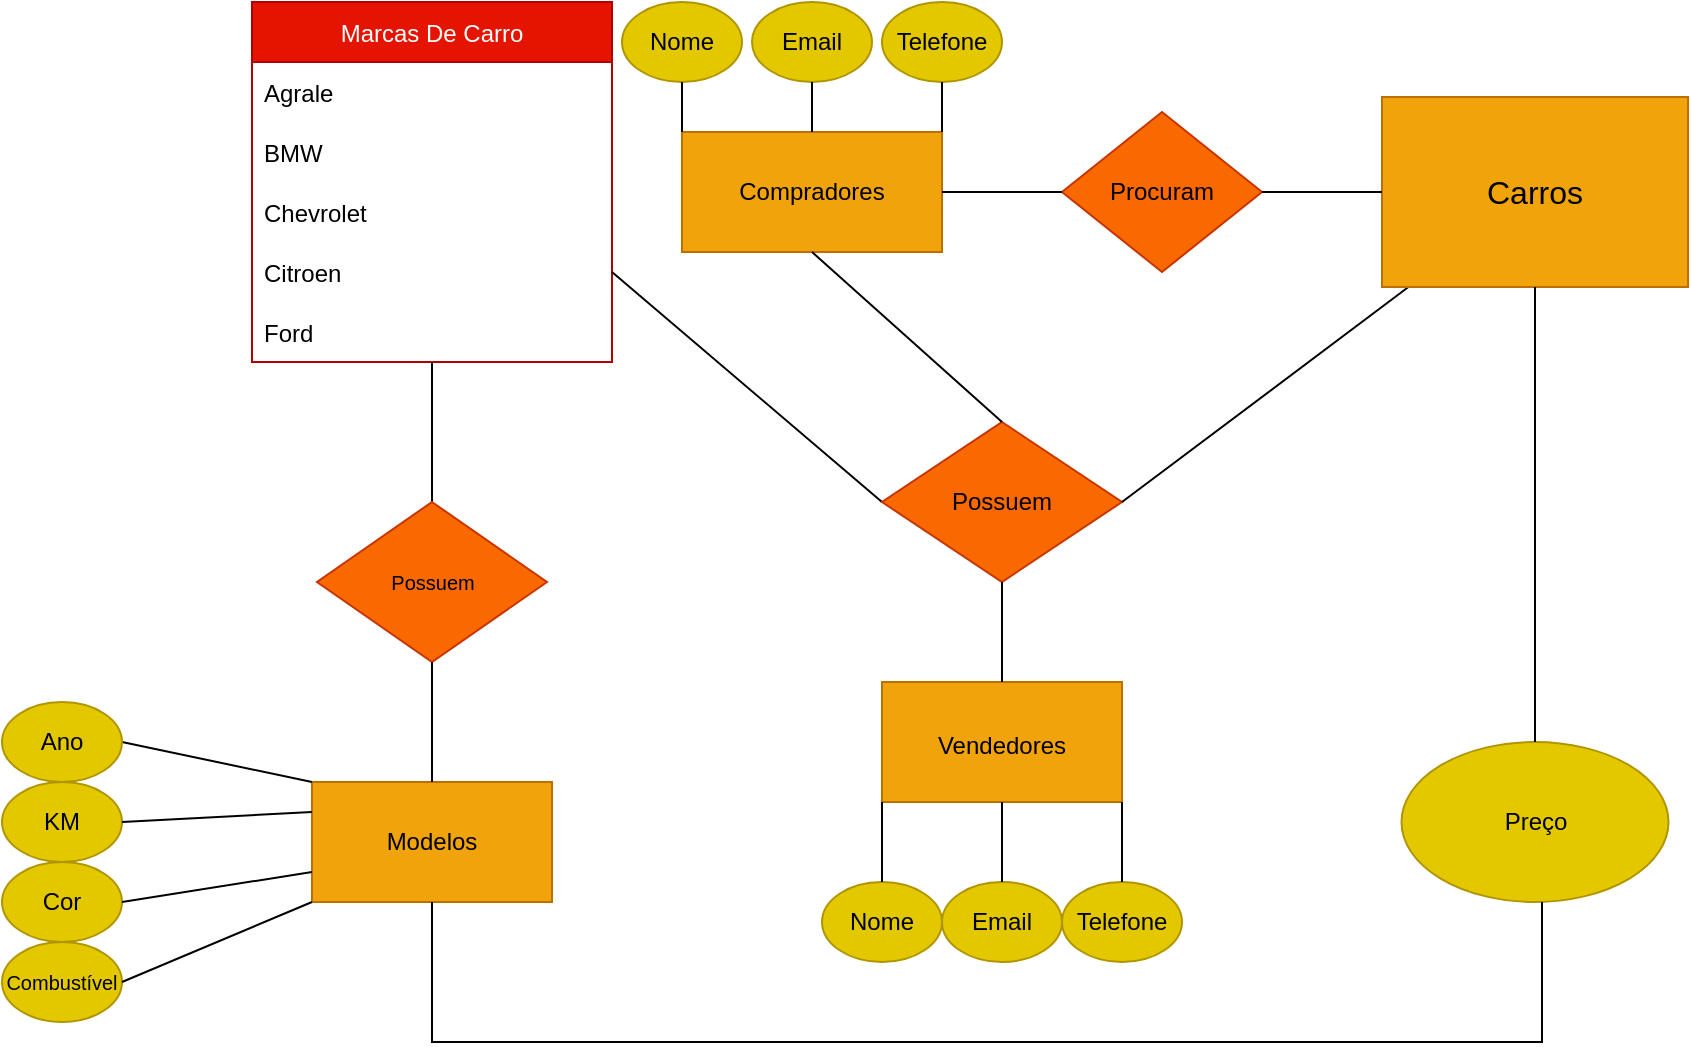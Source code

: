 <mxfile version="17.1.3" type="github">
  <diagram id="MQqg0SwvJMVmJNQTPo3I" name="Page-1">
    <mxGraphModel dx="920" dy="816" grid="1" gridSize="10" guides="1" tooltips="1" connect="1" arrows="1" fold="1" page="1" pageScale="1" pageWidth="827" pageHeight="1169" math="0" shadow="0">
      <root>
        <mxCell id="0" />
        <mxCell id="1" parent="0" />
        <mxCell id="GQu8pzrChekPHRyavr2V-2" value="Marcas De Carro" style="swimlane;fontStyle=0;childLayout=stackLayout;horizontal=1;startSize=30;horizontalStack=0;resizeParent=1;resizeParentMax=0;resizeLast=0;collapsible=1;marginBottom=0;fillColor=#e51400;fontColor=#ffffff;strokeColor=#B20000;" vertex="1" parent="1">
          <mxGeometry x="145" y="60" width="180" height="180" as="geometry" />
        </mxCell>
        <mxCell id="GQu8pzrChekPHRyavr2V-3" value="Agrale" style="text;align=left;verticalAlign=middle;spacingLeft=4;spacingRight=4;overflow=hidden;points=[[0,0.5],[1,0.5]];portConstraint=eastwest;rotatable=0;" vertex="1" parent="GQu8pzrChekPHRyavr2V-2">
          <mxGeometry y="30" width="180" height="30" as="geometry" />
        </mxCell>
        <mxCell id="GQu8pzrChekPHRyavr2V-4" value="BMW" style="text;strokeColor=none;fillColor=none;align=left;verticalAlign=middle;spacingLeft=4;spacingRight=4;overflow=hidden;points=[[0,0.5],[1,0.5]];portConstraint=eastwest;rotatable=0;" vertex="1" parent="GQu8pzrChekPHRyavr2V-2">
          <mxGeometry y="60" width="180" height="30" as="geometry" />
        </mxCell>
        <mxCell id="GQu8pzrChekPHRyavr2V-5" value="Chevrolet" style="text;strokeColor=none;fillColor=none;align=left;verticalAlign=middle;spacingLeft=4;spacingRight=4;overflow=hidden;points=[[0,0.5],[1,0.5]];portConstraint=eastwest;rotatable=0;" vertex="1" parent="GQu8pzrChekPHRyavr2V-2">
          <mxGeometry y="90" width="180" height="30" as="geometry" />
        </mxCell>
        <mxCell id="GQu8pzrChekPHRyavr2V-6" value="Citroen" style="text;strokeColor=none;fillColor=none;align=left;verticalAlign=middle;spacingLeft=4;spacingRight=4;overflow=hidden;points=[[0,0.5],[1,0.5]];portConstraint=eastwest;rotatable=0;" vertex="1" parent="GQu8pzrChekPHRyavr2V-2">
          <mxGeometry y="120" width="180" height="30" as="geometry" />
        </mxCell>
        <mxCell id="GQu8pzrChekPHRyavr2V-7" value="Ford" style="text;strokeColor=none;fillColor=none;align=left;verticalAlign=middle;spacingLeft=4;spacingRight=4;overflow=hidden;points=[[0,0.5],[1,0.5]];portConstraint=eastwest;rotatable=0;" vertex="1" parent="GQu8pzrChekPHRyavr2V-2">
          <mxGeometry y="150" width="180" height="30" as="geometry" />
        </mxCell>
        <mxCell id="GQu8pzrChekPHRyavr2V-8" value="" style="endArrow=none;html=1;rounded=0;entryX=0;entryY=0.5;entryDx=0;entryDy=0;exitX=1;exitY=0.5;exitDx=0;exitDy=0;" edge="1" parent="1" source="GQu8pzrChekPHRyavr2V-6" target="GQu8pzrChekPHRyavr2V-9">
          <mxGeometry width="50" height="50" relative="1" as="geometry">
            <mxPoint x="340" y="230" as="sourcePoint" />
            <mxPoint x="510" y="155" as="targetPoint" />
          </mxGeometry>
        </mxCell>
        <mxCell id="GQu8pzrChekPHRyavr2V-9" value="Possuem" style="rhombus;whiteSpace=wrap;html=1;fillColor=#fa6800;fontColor=#000000;strokeColor=#C73500;" vertex="1" parent="1">
          <mxGeometry x="460" y="270" width="120" height="80" as="geometry" />
        </mxCell>
        <mxCell id="GQu8pzrChekPHRyavr2V-12" value="" style="endArrow=none;html=1;rounded=0;exitX=0.5;exitY=0;exitDx=0;exitDy=0;" edge="1" parent="1" source="GQu8pzrChekPHRyavr2V-23" target="GQu8pzrChekPHRyavr2V-7">
          <mxGeometry width="50" height="50" relative="1" as="geometry">
            <mxPoint x="235" y="310" as="sourcePoint" />
            <mxPoint x="210" y="280" as="targetPoint" />
          </mxGeometry>
        </mxCell>
        <mxCell id="GQu8pzrChekPHRyavr2V-13" value="Modelos" style="rounded=0;whiteSpace=wrap;html=1;fillColor=#f0a30a;fontColor=#000000;strokeColor=#BD7000;" vertex="1" parent="1">
          <mxGeometry x="175" y="450" width="120" height="60" as="geometry" />
        </mxCell>
        <mxCell id="GQu8pzrChekPHRyavr2V-14" value="" style="endArrow=none;html=1;rounded=0;entryX=0;entryY=0;entryDx=0;entryDy=0;exitX=1;exitY=0.5;exitDx=0;exitDy=0;" edge="1" parent="1" source="GQu8pzrChekPHRyavr2V-15" target="GQu8pzrChekPHRyavr2V-13">
          <mxGeometry width="50" height="50" relative="1" as="geometry">
            <mxPoint x="90" y="310" as="sourcePoint" />
            <mxPoint x="410" y="280" as="targetPoint" />
          </mxGeometry>
        </mxCell>
        <mxCell id="GQu8pzrChekPHRyavr2V-15" value="Ano" style="ellipse;whiteSpace=wrap;html=1;fillColor=#e3c800;fontColor=#000000;strokeColor=#B09500;" vertex="1" parent="1">
          <mxGeometry x="20" y="410" width="60" height="40" as="geometry" />
        </mxCell>
        <mxCell id="GQu8pzrChekPHRyavr2V-16" value="KM" style="ellipse;whiteSpace=wrap;html=1;fillColor=#e3c800;fontColor=#000000;strokeColor=#B09500;" vertex="1" parent="1">
          <mxGeometry x="20" y="450" width="60" height="40" as="geometry" />
        </mxCell>
        <mxCell id="GQu8pzrChekPHRyavr2V-17" value="" style="endArrow=none;html=1;rounded=0;entryX=0;entryY=0.25;entryDx=0;entryDy=0;exitX=1;exitY=0.5;exitDx=0;exitDy=0;" edge="1" parent="1" source="GQu8pzrChekPHRyavr2V-16" target="GQu8pzrChekPHRyavr2V-13">
          <mxGeometry width="50" height="50" relative="1" as="geometry">
            <mxPoint x="210" y="330" as="sourcePoint" />
            <mxPoint x="260" y="280" as="targetPoint" />
          </mxGeometry>
        </mxCell>
        <mxCell id="GQu8pzrChekPHRyavr2V-19" value="Cor" style="ellipse;whiteSpace=wrap;html=1;fillColor=#e3c800;fontColor=#000000;strokeColor=#B09500;" vertex="1" parent="1">
          <mxGeometry x="20" y="490" width="60" height="40" as="geometry" />
        </mxCell>
        <mxCell id="GQu8pzrChekPHRyavr2V-20" value="" style="endArrow=none;html=1;rounded=0;entryX=1;entryY=0.5;entryDx=0;entryDy=0;exitX=0;exitY=0.75;exitDx=0;exitDy=0;" edge="1" parent="1" source="GQu8pzrChekPHRyavr2V-13" target="GQu8pzrChekPHRyavr2V-19">
          <mxGeometry width="50" height="50" relative="1" as="geometry">
            <mxPoint x="210" y="330" as="sourcePoint" />
            <mxPoint x="260" y="280" as="targetPoint" />
          </mxGeometry>
        </mxCell>
        <mxCell id="GQu8pzrChekPHRyavr2V-21" value="&lt;font style=&quot;font-size: 10px&quot;&gt;Combustível&lt;/font&gt;" style="ellipse;whiteSpace=wrap;html=1;fillColor=#e3c800;fontColor=#000000;strokeColor=#B09500;" vertex="1" parent="1">
          <mxGeometry x="20" y="530" width="60" height="40" as="geometry" />
        </mxCell>
        <mxCell id="GQu8pzrChekPHRyavr2V-22" value="" style="endArrow=none;html=1;rounded=0;exitX=1;exitY=0.5;exitDx=0;exitDy=0;entryX=0;entryY=1;entryDx=0;entryDy=0;" edge="1" parent="1" source="GQu8pzrChekPHRyavr2V-21" target="GQu8pzrChekPHRyavr2V-13">
          <mxGeometry width="50" height="50" relative="1" as="geometry">
            <mxPoint x="210" y="330" as="sourcePoint" />
            <mxPoint x="260" y="280" as="targetPoint" />
          </mxGeometry>
        </mxCell>
        <mxCell id="GQu8pzrChekPHRyavr2V-23" value="Possuem" style="rhombus;whiteSpace=wrap;html=1;fontSize=10;fillColor=#fa6800;fontColor=#000000;strokeColor=#C73500;" vertex="1" parent="1">
          <mxGeometry x="177.5" y="310" width="115" height="80" as="geometry" />
        </mxCell>
        <mxCell id="GQu8pzrChekPHRyavr2V-25" value="" style="endArrow=none;html=1;rounded=0;fontSize=10;entryX=0.5;entryY=1;entryDx=0;entryDy=0;exitX=0.5;exitY=0;exitDx=0;exitDy=0;" edge="1" parent="1" source="GQu8pzrChekPHRyavr2V-13" target="GQu8pzrChekPHRyavr2V-23">
          <mxGeometry width="50" height="50" relative="1" as="geometry">
            <mxPoint x="210" y="430" as="sourcePoint" />
            <mxPoint x="260" y="380" as="targetPoint" />
          </mxGeometry>
        </mxCell>
        <mxCell id="GQu8pzrChekPHRyavr2V-26" value="" style="endArrow=none;html=1;rounded=0;fontSize=10;exitX=1;exitY=0.5;exitDx=0;exitDy=0;" edge="1" parent="1" source="GQu8pzrChekPHRyavr2V-9" target="GQu8pzrChekPHRyavr2V-27">
          <mxGeometry width="50" height="50" relative="1" as="geometry">
            <mxPoint x="580" y="330" as="sourcePoint" />
            <mxPoint x="720" y="155" as="targetPoint" />
          </mxGeometry>
        </mxCell>
        <mxCell id="GQu8pzrChekPHRyavr2V-27" value="&lt;font style=&quot;font-size: 16px&quot;&gt;Carros&lt;/font&gt;" style="rounded=0;whiteSpace=wrap;html=1;fontSize=10;fillColor=#f0a30a;fontColor=#000000;strokeColor=#BD7000;" vertex="1" parent="1">
          <mxGeometry x="710" y="107.5" width="153" height="95" as="geometry" />
        </mxCell>
        <mxCell id="GQu8pzrChekPHRyavr2V-28" value="&lt;font style=&quot;font-size: 12px&quot;&gt;Vendedores&lt;/font&gt;" style="rounded=0;whiteSpace=wrap;html=1;fontSize=16;fillColor=#f0a30a;fontColor=#000000;strokeColor=#BD7000;" vertex="1" parent="1">
          <mxGeometry x="460" y="400" width="120" height="60" as="geometry" />
        </mxCell>
        <mxCell id="GQu8pzrChekPHRyavr2V-29" value="" style="endArrow=none;html=1;rounded=0;fontSize=12;entryX=0.5;entryY=1;entryDx=0;entryDy=0;exitX=0.5;exitY=0;exitDx=0;exitDy=0;" edge="1" parent="1" source="GQu8pzrChekPHRyavr2V-28" target="GQu8pzrChekPHRyavr2V-9">
          <mxGeometry width="50" height="50" relative="1" as="geometry">
            <mxPoint x="420" y="330" as="sourcePoint" />
            <mxPoint x="530" y="200" as="targetPoint" />
          </mxGeometry>
        </mxCell>
        <mxCell id="GQu8pzrChekPHRyavr2V-30" value="Nome" style="ellipse;whiteSpace=wrap;html=1;fontSize=12;fillColor=#e3c800;fontColor=#000000;strokeColor=#B09500;" vertex="1" parent="1">
          <mxGeometry x="430" y="500" width="60" height="40" as="geometry" />
        </mxCell>
        <mxCell id="GQu8pzrChekPHRyavr2V-31" value="Email" style="ellipse;whiteSpace=wrap;html=1;fontSize=12;fillColor=#e3c800;fontColor=#000000;strokeColor=#B09500;" vertex="1" parent="1">
          <mxGeometry x="490" y="500" width="60" height="40" as="geometry" />
        </mxCell>
        <mxCell id="GQu8pzrChekPHRyavr2V-32" value="Telefone" style="ellipse;whiteSpace=wrap;html=1;fontSize=12;fillColor=#e3c800;fontColor=#000000;strokeColor=#B09500;" vertex="1" parent="1">
          <mxGeometry x="550" y="500" width="60" height="40" as="geometry" />
        </mxCell>
        <mxCell id="GQu8pzrChekPHRyavr2V-34" value="" style="endArrow=none;html=1;rounded=0;fontSize=12;exitX=0.5;exitY=0;exitDx=0;exitDy=0;entryX=0;entryY=1;entryDx=0;entryDy=0;" edge="1" parent="1" source="GQu8pzrChekPHRyavr2V-30" target="GQu8pzrChekPHRyavr2V-28">
          <mxGeometry width="50" height="50" relative="1" as="geometry">
            <mxPoint x="570" y="380" as="sourcePoint" />
            <mxPoint x="620" y="330" as="targetPoint" />
          </mxGeometry>
        </mxCell>
        <mxCell id="GQu8pzrChekPHRyavr2V-35" value="" style="endArrow=none;html=1;rounded=0;fontSize=12;exitX=0.5;exitY=0;exitDx=0;exitDy=0;entryX=0.5;entryY=1;entryDx=0;entryDy=0;" edge="1" parent="1" source="GQu8pzrChekPHRyavr2V-31" target="GQu8pzrChekPHRyavr2V-28">
          <mxGeometry width="50" height="50" relative="1" as="geometry">
            <mxPoint x="570" y="380" as="sourcePoint" />
            <mxPoint x="620" y="330" as="targetPoint" />
          </mxGeometry>
        </mxCell>
        <mxCell id="GQu8pzrChekPHRyavr2V-36" value="" style="endArrow=none;html=1;rounded=0;fontSize=12;exitX=0.5;exitY=0;exitDx=0;exitDy=0;entryX=1;entryY=1;entryDx=0;entryDy=0;" edge="1" parent="1" source="GQu8pzrChekPHRyavr2V-32" target="GQu8pzrChekPHRyavr2V-28">
          <mxGeometry width="50" height="50" relative="1" as="geometry">
            <mxPoint x="570" y="380" as="sourcePoint" />
            <mxPoint x="620" y="330" as="targetPoint" />
          </mxGeometry>
        </mxCell>
        <mxCell id="GQu8pzrChekPHRyavr2V-37" value="Preço" style="ellipse;whiteSpace=wrap;html=1;fontSize=12;fillColor=#e3c800;fontColor=#000000;strokeColor=#B09500;" vertex="1" parent="1">
          <mxGeometry x="719.75" y="430" width="133.5" height="80" as="geometry" />
        </mxCell>
        <mxCell id="GQu8pzrChekPHRyavr2V-38" value="" style="endArrow=none;html=1;rounded=0;fontSize=12;entryX=0.5;entryY=1;entryDx=0;entryDy=0;exitX=0.5;exitY=0;exitDx=0;exitDy=0;" edge="1" parent="1" source="GQu8pzrChekPHRyavr2V-37" target="GQu8pzrChekPHRyavr2V-27">
          <mxGeometry width="50" height="50" relative="1" as="geometry">
            <mxPoint x="660" y="380" as="sourcePoint" />
            <mxPoint x="710" y="330" as="targetPoint" />
          </mxGeometry>
        </mxCell>
        <mxCell id="GQu8pzrChekPHRyavr2V-40" value="Compradores" style="rounded=0;whiteSpace=wrap;html=1;fontSize=12;fillColor=#f0a30a;fontColor=#000000;strokeColor=#BD7000;" vertex="1" parent="1">
          <mxGeometry x="360" y="125" width="130" height="60" as="geometry" />
        </mxCell>
        <mxCell id="GQu8pzrChekPHRyavr2V-41" value="" style="endArrow=none;html=1;rounded=0;fontSize=12;entryX=0.5;entryY=0;entryDx=0;entryDy=0;exitX=0.5;exitY=1;exitDx=0;exitDy=0;" edge="1" parent="1" source="GQu8pzrChekPHRyavr2V-40" target="GQu8pzrChekPHRyavr2V-9">
          <mxGeometry width="50" height="50" relative="1" as="geometry">
            <mxPoint x="460" y="400" as="sourcePoint" />
            <mxPoint x="510" y="350" as="targetPoint" />
          </mxGeometry>
        </mxCell>
        <mxCell id="GQu8pzrChekPHRyavr2V-42" value="Procuram" style="rhombus;whiteSpace=wrap;html=1;fontSize=12;fillColor=#fa6800;fontColor=#000000;strokeColor=#C73500;" vertex="1" parent="1">
          <mxGeometry x="550" y="115" width="100" height="80" as="geometry" />
        </mxCell>
        <mxCell id="GQu8pzrChekPHRyavr2V-43" value="" style="endArrow=none;html=1;rounded=0;fontSize=12;entryX=0;entryY=0.5;entryDx=0;entryDy=0;exitX=1;exitY=0.5;exitDx=0;exitDy=0;" edge="1" parent="1" source="GQu8pzrChekPHRyavr2V-40" target="GQu8pzrChekPHRyavr2V-42">
          <mxGeometry width="50" height="50" relative="1" as="geometry">
            <mxPoint x="460" y="400" as="sourcePoint" />
            <mxPoint x="510" y="350" as="targetPoint" />
          </mxGeometry>
        </mxCell>
        <mxCell id="GQu8pzrChekPHRyavr2V-44" value="" style="endArrow=none;html=1;rounded=0;fontSize=12;entryX=0;entryY=0.5;entryDx=0;entryDy=0;exitX=1;exitY=0.5;exitDx=0;exitDy=0;" edge="1" parent="1" source="GQu8pzrChekPHRyavr2V-42" target="GQu8pzrChekPHRyavr2V-27">
          <mxGeometry width="50" height="50" relative="1" as="geometry">
            <mxPoint x="460" y="400" as="sourcePoint" />
            <mxPoint x="510" y="350" as="targetPoint" />
          </mxGeometry>
        </mxCell>
        <mxCell id="GQu8pzrChekPHRyavr2V-45" value="Nome" style="ellipse;whiteSpace=wrap;html=1;fontSize=12;fillColor=#e3c800;fontColor=#000000;strokeColor=#B09500;" vertex="1" parent="1">
          <mxGeometry x="330" y="60" width="60" height="40" as="geometry" />
        </mxCell>
        <mxCell id="GQu8pzrChekPHRyavr2V-46" value="Email" style="ellipse;whiteSpace=wrap;html=1;fontSize=12;fillColor=#e3c800;fontColor=#000000;strokeColor=#B09500;" vertex="1" parent="1">
          <mxGeometry x="395" y="60" width="60" height="40" as="geometry" />
        </mxCell>
        <mxCell id="GQu8pzrChekPHRyavr2V-47" value="Telefone" style="ellipse;whiteSpace=wrap;html=1;fontSize=12;fillColor=#e3c800;fontColor=#000000;strokeColor=#B09500;" vertex="1" parent="1">
          <mxGeometry x="460" y="60" width="60" height="40" as="geometry" />
        </mxCell>
        <mxCell id="GQu8pzrChekPHRyavr2V-48" value="" style="endArrow=none;html=1;rounded=0;fontSize=12;entryX=0.5;entryY=1;entryDx=0;entryDy=0;exitX=0;exitY=0;exitDx=0;exitDy=0;" edge="1" parent="1" source="GQu8pzrChekPHRyavr2V-40" target="GQu8pzrChekPHRyavr2V-45">
          <mxGeometry width="50" height="50" relative="1" as="geometry">
            <mxPoint x="460" y="400" as="sourcePoint" />
            <mxPoint x="510" y="350" as="targetPoint" />
          </mxGeometry>
        </mxCell>
        <mxCell id="GQu8pzrChekPHRyavr2V-49" value="" style="endArrow=none;html=1;rounded=0;fontSize=12;entryX=0.5;entryY=1;entryDx=0;entryDy=0;exitX=0.5;exitY=0;exitDx=0;exitDy=0;" edge="1" parent="1" source="GQu8pzrChekPHRyavr2V-40" target="GQu8pzrChekPHRyavr2V-46">
          <mxGeometry width="50" height="50" relative="1" as="geometry">
            <mxPoint x="460" y="400" as="sourcePoint" />
            <mxPoint x="510" y="350" as="targetPoint" />
          </mxGeometry>
        </mxCell>
        <mxCell id="GQu8pzrChekPHRyavr2V-50" value="" style="endArrow=none;html=1;rounded=0;fontSize=12;entryX=0.5;entryY=1;entryDx=0;entryDy=0;exitX=1;exitY=0;exitDx=0;exitDy=0;" edge="1" parent="1" source="GQu8pzrChekPHRyavr2V-40" target="GQu8pzrChekPHRyavr2V-47">
          <mxGeometry width="50" height="50" relative="1" as="geometry">
            <mxPoint x="480" y="130" as="sourcePoint" />
            <mxPoint x="510" y="350" as="targetPoint" />
          </mxGeometry>
        </mxCell>
        <mxCell id="GQu8pzrChekPHRyavr2V-52" value="" style="endArrow=none;html=1;rounded=0;fontSize=12;exitX=0.5;exitY=1;exitDx=0;exitDy=0;" edge="1" parent="1" source="GQu8pzrChekPHRyavr2V-13">
          <mxGeometry width="50" height="50" relative="1" as="geometry">
            <mxPoint x="460" y="400" as="sourcePoint" />
            <mxPoint x="790" y="510" as="targetPoint" />
            <Array as="points">
              <mxPoint x="235" y="580" />
              <mxPoint x="790" y="580" />
            </Array>
          </mxGeometry>
        </mxCell>
      </root>
    </mxGraphModel>
  </diagram>
</mxfile>
